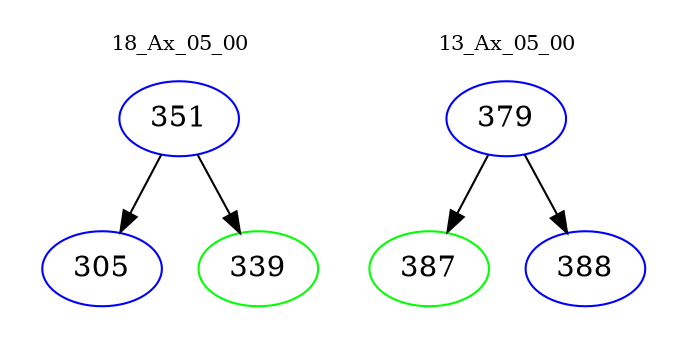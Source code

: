 digraph{
subgraph cluster_0 {
color = white
label = "18_Ax_05_00";
fontsize=10;
T0_351 [label="351", color="blue"]
T0_351 -> T0_305 [color="black"]
T0_305 [label="305", color="blue"]
T0_351 -> T0_339 [color="black"]
T0_339 [label="339", color="green"]
}
subgraph cluster_1 {
color = white
label = "13_Ax_05_00";
fontsize=10;
T1_379 [label="379", color="blue"]
T1_379 -> T1_387 [color="black"]
T1_387 [label="387", color="green"]
T1_379 -> T1_388 [color="black"]
T1_388 [label="388", color="blue"]
}
}
